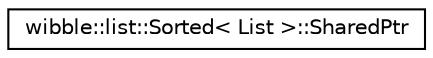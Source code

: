 digraph G
{
  edge [fontname="Helvetica",fontsize="10",labelfontname="Helvetica",labelfontsize="10"];
  node [fontname="Helvetica",fontsize="10",shape=record];
  rankdir="LR";
  Node1 [label="wibble::list::Sorted\< List \>::SharedPtr",height=0.2,width=0.4,color="black", fillcolor="white", style="filled",URL="$structwibble_1_1list_1_1Sorted_1_1SharedPtr.html"];
}
